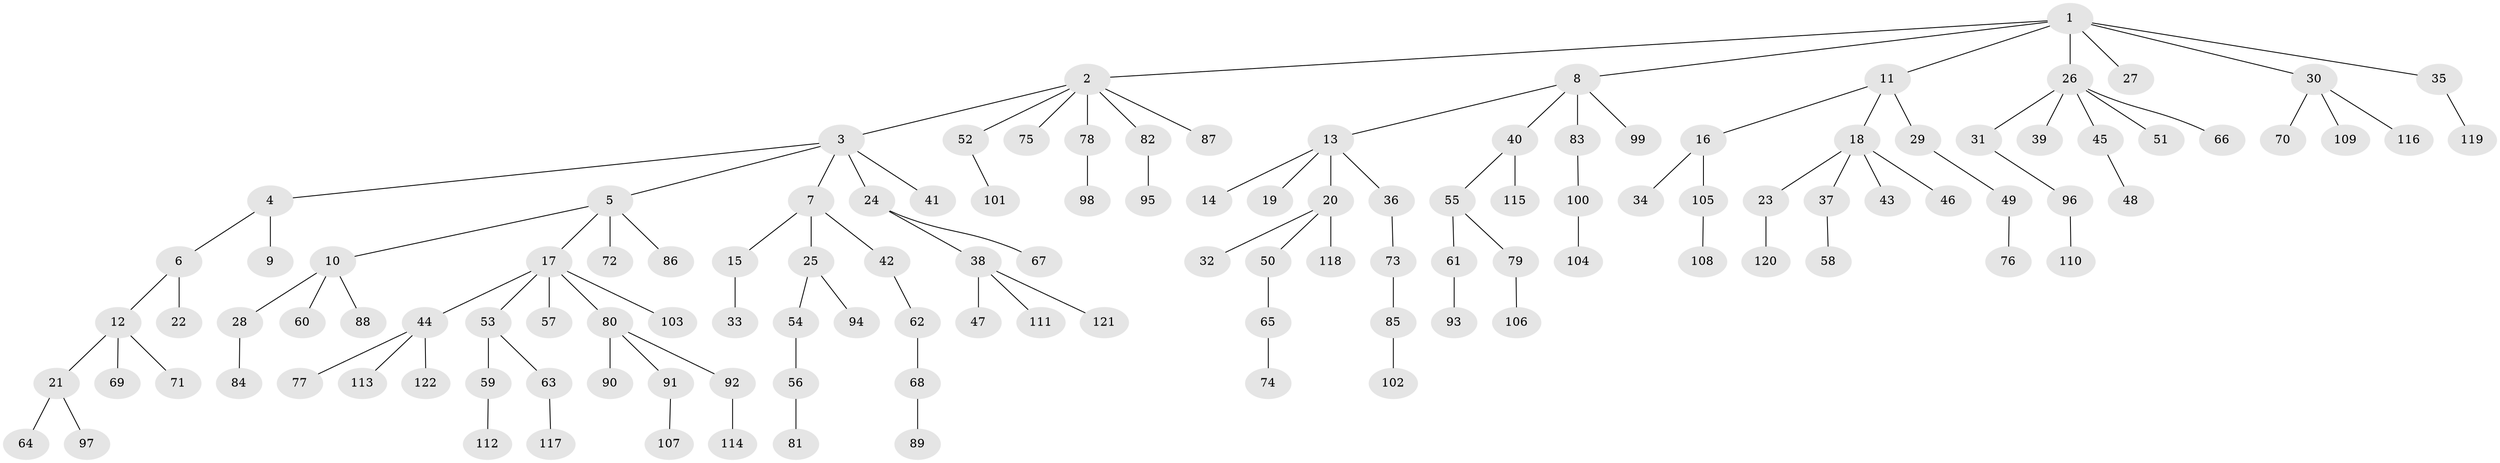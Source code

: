 // Generated by graph-tools (version 1.1) at 2025/11/02/27/25 16:11:27]
// undirected, 122 vertices, 121 edges
graph export_dot {
graph [start="1"]
  node [color=gray90,style=filled];
  1;
  2;
  3;
  4;
  5;
  6;
  7;
  8;
  9;
  10;
  11;
  12;
  13;
  14;
  15;
  16;
  17;
  18;
  19;
  20;
  21;
  22;
  23;
  24;
  25;
  26;
  27;
  28;
  29;
  30;
  31;
  32;
  33;
  34;
  35;
  36;
  37;
  38;
  39;
  40;
  41;
  42;
  43;
  44;
  45;
  46;
  47;
  48;
  49;
  50;
  51;
  52;
  53;
  54;
  55;
  56;
  57;
  58;
  59;
  60;
  61;
  62;
  63;
  64;
  65;
  66;
  67;
  68;
  69;
  70;
  71;
  72;
  73;
  74;
  75;
  76;
  77;
  78;
  79;
  80;
  81;
  82;
  83;
  84;
  85;
  86;
  87;
  88;
  89;
  90;
  91;
  92;
  93;
  94;
  95;
  96;
  97;
  98;
  99;
  100;
  101;
  102;
  103;
  104;
  105;
  106;
  107;
  108;
  109;
  110;
  111;
  112;
  113;
  114;
  115;
  116;
  117;
  118;
  119;
  120;
  121;
  122;
  1 -- 2;
  1 -- 8;
  1 -- 11;
  1 -- 26;
  1 -- 27;
  1 -- 30;
  1 -- 35;
  2 -- 3;
  2 -- 52;
  2 -- 75;
  2 -- 78;
  2 -- 82;
  2 -- 87;
  3 -- 4;
  3 -- 5;
  3 -- 7;
  3 -- 24;
  3 -- 41;
  4 -- 6;
  4 -- 9;
  5 -- 10;
  5 -- 17;
  5 -- 72;
  5 -- 86;
  6 -- 12;
  6 -- 22;
  7 -- 15;
  7 -- 25;
  7 -- 42;
  8 -- 13;
  8 -- 40;
  8 -- 83;
  8 -- 99;
  10 -- 28;
  10 -- 60;
  10 -- 88;
  11 -- 16;
  11 -- 18;
  11 -- 29;
  12 -- 21;
  12 -- 69;
  12 -- 71;
  13 -- 14;
  13 -- 19;
  13 -- 20;
  13 -- 36;
  15 -- 33;
  16 -- 34;
  16 -- 105;
  17 -- 44;
  17 -- 53;
  17 -- 57;
  17 -- 80;
  17 -- 103;
  18 -- 23;
  18 -- 37;
  18 -- 43;
  18 -- 46;
  20 -- 32;
  20 -- 50;
  20 -- 118;
  21 -- 64;
  21 -- 97;
  23 -- 120;
  24 -- 38;
  24 -- 67;
  25 -- 54;
  25 -- 94;
  26 -- 31;
  26 -- 39;
  26 -- 45;
  26 -- 51;
  26 -- 66;
  28 -- 84;
  29 -- 49;
  30 -- 70;
  30 -- 109;
  30 -- 116;
  31 -- 96;
  35 -- 119;
  36 -- 73;
  37 -- 58;
  38 -- 47;
  38 -- 111;
  38 -- 121;
  40 -- 55;
  40 -- 115;
  42 -- 62;
  44 -- 77;
  44 -- 113;
  44 -- 122;
  45 -- 48;
  49 -- 76;
  50 -- 65;
  52 -- 101;
  53 -- 59;
  53 -- 63;
  54 -- 56;
  55 -- 61;
  55 -- 79;
  56 -- 81;
  59 -- 112;
  61 -- 93;
  62 -- 68;
  63 -- 117;
  65 -- 74;
  68 -- 89;
  73 -- 85;
  78 -- 98;
  79 -- 106;
  80 -- 90;
  80 -- 91;
  80 -- 92;
  82 -- 95;
  83 -- 100;
  85 -- 102;
  91 -- 107;
  92 -- 114;
  96 -- 110;
  100 -- 104;
  105 -- 108;
}
